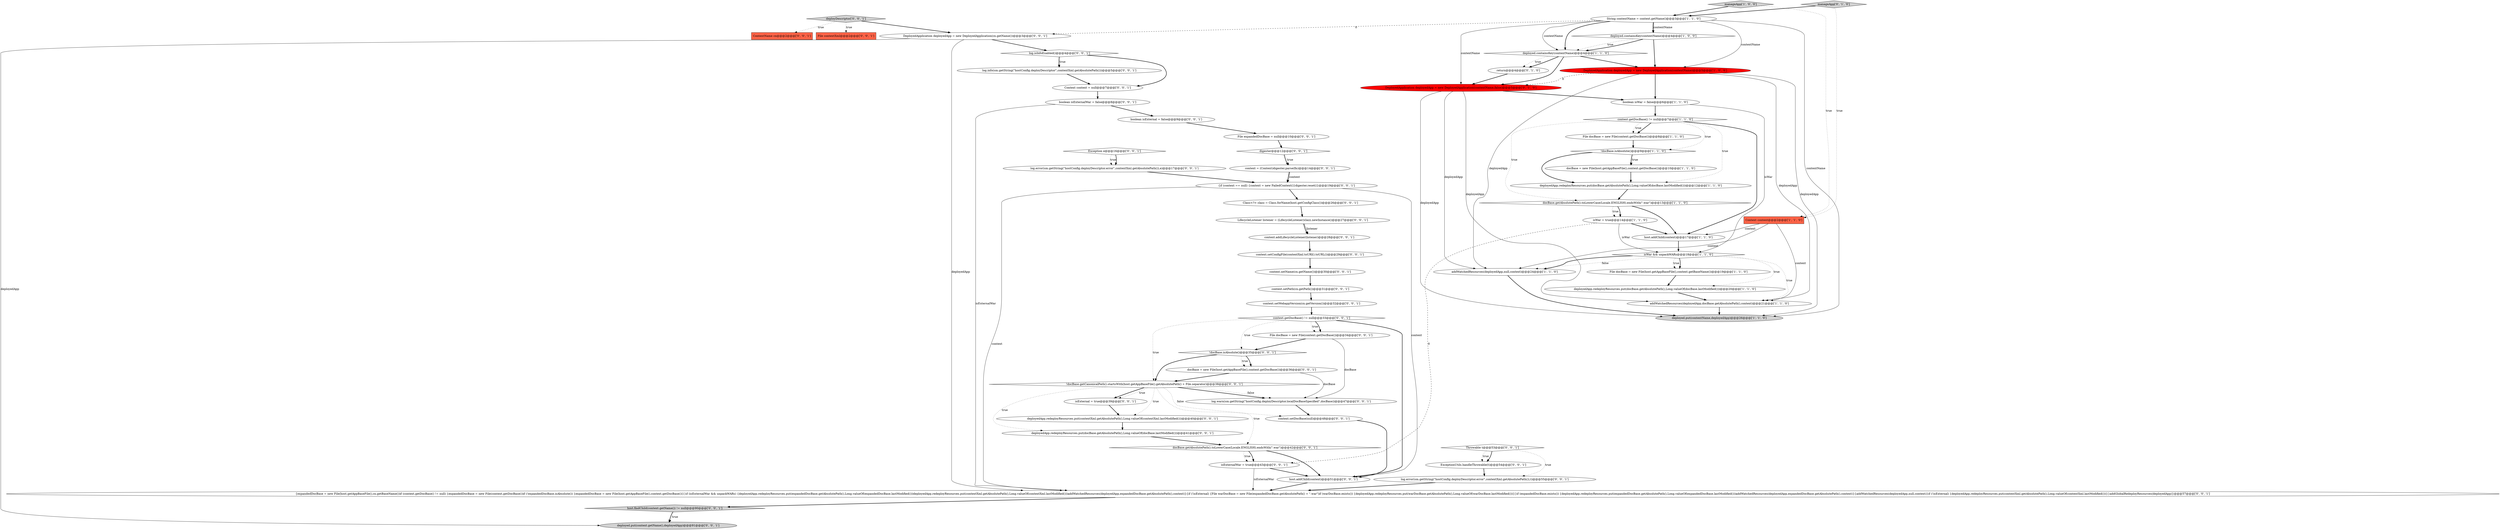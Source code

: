 digraph {
1 [style = filled, label = "host.addChild(context)@@@17@@@['1', '1', '0']", fillcolor = white, shape = ellipse image = "AAA0AAABBB1BBB"];
39 [style = filled, label = "Throwable t@@@53@@@['0', '0', '1']", fillcolor = white, shape = diamond image = "AAA0AAABBB3BBB"];
13 [style = filled, label = "String contextName = context.getName()@@@3@@@['1', '1', '0']", fillcolor = white, shape = ellipse image = "AAA0AAABBB1BBB"];
11 [style = filled, label = "addWatchedResources(deployedApp,null,context)@@@24@@@['1', '1', '0']", fillcolor = white, shape = ellipse image = "AAA0AAABBB1BBB"];
43 [style = filled, label = "boolean isExternal = false@@@9@@@['0', '0', '1']", fillcolor = white, shape = ellipse image = "AAA0AAABBB3BBB"];
64 [style = filled, label = "File contextXml@@@2@@@['0', '0', '1']", fillcolor = tomato, shape = box image = "AAA0AAABBB3BBB"];
61 [style = filled, label = "digester@@@12@@@['0', '0', '1']", fillcolor = white, shape = diamond image = "AAA0AAABBB3BBB"];
41 [style = filled, label = "Exception e@@@16@@@['0', '0', '1']", fillcolor = white, shape = diamond image = "AAA0AAABBB3BBB"];
35 [style = filled, label = "{expandedDocBase = new File(host.getAppBaseFile(),cn.getBaseName())if (context.getDocBase() != null) {expandedDocBase = new File(context.getDocBase())if (!expandedDocBase.isAbsolute()) {expandedDocBase = new File(host.getAppBaseFile(),context.getDocBase())}}if (isExternalWar && unpackWARs) {deployedApp.redeployResources.put(expandedDocBase.getAbsolutePath(),Long.valueOf(expandedDocBase.lastModified()))deployedApp.redeployResources.put(contextXml.getAbsolutePath(),Long.valueOf(contextXml.lastModified()))addWatchedResources(deployedApp,expandedDocBase.getAbsolutePath(),context)}{if (!isExternal) {File warDocBase = new File(expandedDocBase.getAbsolutePath() + \".war\")if (warDocBase.exists()) {deployedApp.redeployResources.put(warDocBase.getAbsolutePath(),Long.valueOf(warDocBase.lastModified()))}}if (expandedDocBase.exists()) {deployedApp.redeployResources.put(expandedDocBase.getAbsolutePath(),Long.valueOf(expandedDocBase.lastModified()))addWatchedResources(deployedApp,expandedDocBase.getAbsolutePath(),context)}{addWatchedResources(deployedApp,null,context)}if (!isExternal) {deployedApp.redeployResources.put(contextXml.getAbsolutePath(),Long.valueOf(contextXml.lastModified()))}}addGlobalRedeployResources(deployedApp)}@@@57@@@['0', '0', '1']", fillcolor = white, shape = ellipse image = "AAA0AAABBB3BBB"];
57 [style = filled, label = "ExceptionUtils.handleThrowable(t)@@@54@@@['0', '0', '1']", fillcolor = white, shape = ellipse image = "AAA0AAABBB3BBB"];
59 [style = filled, label = "context.setWebappVersion(cn.getVersion())@@@32@@@['0', '0', '1']", fillcolor = white, shape = ellipse image = "AAA0AAABBB3BBB"];
3 [style = filled, label = "deployed.put(contextName,deployedApp)@@@26@@@['1', '1', '0']", fillcolor = lightgray, shape = ellipse image = "AAA0AAABBB1BBB"];
2 [style = filled, label = "File docBase = new File(host.getAppBaseFile(),context.getBaseName())@@@19@@@['1', '1', '0']", fillcolor = white, shape = ellipse image = "AAA0AAABBB1BBB"];
62 [style = filled, label = "log.error(sm.getString(\"hostConfig.deployDescriptor.error\",contextXml.getAbsolutePath()),e)@@@17@@@['0', '0', '1']", fillcolor = white, shape = ellipse image = "AAA0AAABBB3BBB"];
23 [style = filled, label = "manageApp['0', '1', '0']", fillcolor = lightgray, shape = diamond image = "AAA0AAABBB2BBB"];
45 [style = filled, label = "File expandedDocBase = null@@@10@@@['0', '0', '1']", fillcolor = white, shape = ellipse image = "AAA0AAABBB3BBB"];
16 [style = filled, label = "File docBase = new File(context.getDocBase())@@@8@@@['1', '1', '0']", fillcolor = white, shape = ellipse image = "AAA0AAABBB1BBB"];
48 [style = filled, label = "deployed.put(context.getName(),deployedApp)@@@91@@@['0', '0', '1']", fillcolor = lightgray, shape = ellipse image = "AAA0AAABBB3BBB"];
26 [style = filled, label = "docBase = new File(host.getAppBaseFile(),context.getDocBase())@@@36@@@['0', '0', '1']", fillcolor = white, shape = ellipse image = "AAA0AAABBB3BBB"];
33 [style = filled, label = "context.setDocBase(null)@@@48@@@['0', '0', '1']", fillcolor = white, shape = ellipse image = "AAA0AAABBB3BBB"];
47 [style = filled, label = "log.warn(sm.getString(\"hostConfig.deployDescriptor.localDocBaseSpecified\",docBase))@@@47@@@['0', '0', '1']", fillcolor = white, shape = ellipse image = "AAA0AAABBB3BBB"];
58 [style = filled, label = "docBase.getAbsolutePath().toLowerCase(Locale.ENGLISH).endsWith(\".war\")@@@42@@@['0', '0', '1']", fillcolor = white, shape = diamond image = "AAA0AAABBB3BBB"];
7 [style = filled, label = "deployedApp.redeployResources.put(docBase.getAbsolutePath(),Long.valueOf(docBase.lastModified()))@@@20@@@['1', '1', '0']", fillcolor = white, shape = ellipse image = "AAA0AAABBB1BBB"];
32 [style = filled, label = "context.addLifecycleListener(listener)@@@28@@@['0', '0', '1']", fillcolor = white, shape = ellipse image = "AAA0AAABBB3BBB"];
42 [style = filled, label = "deployedApp.redeployResources.put(docBase.getAbsolutePath(),Long.valueOf(docBase.lastModified()))@@@41@@@['0', '0', '1']", fillcolor = white, shape = ellipse image = "AAA0AAABBB3BBB"];
19 [style = filled, label = "deployed.containsKey(contextName)@@@4@@@['1', '1', '0']", fillcolor = white, shape = diamond image = "AAA0AAABBB1BBB"];
29 [style = filled, label = "File docBase = new File(context.getDocBase())@@@34@@@['0', '0', '1']", fillcolor = white, shape = ellipse image = "AAA0AAABBB3BBB"];
15 [style = filled, label = "Context context@@@2@@@['1', '1', '0']", fillcolor = tomato, shape = box image = "AAA0AAABBB1BBB"];
40 [style = filled, label = "deployedApp.redeployResources.put(contextXml.getAbsolutePath(),Long.valueOf(contextXml.lastModified()))@@@40@@@['0', '0', '1']", fillcolor = white, shape = ellipse image = "AAA0AAABBB3BBB"];
20 [style = filled, label = "context.getDocBase() != null@@@7@@@['1', '1', '0']", fillcolor = white, shape = diamond image = "AAA0AAABBB1BBB"];
50 [style = filled, label = "LifecycleListener listener = (LifecycleListener)clazz.newInstance()@@@27@@@['0', '0', '1']", fillcolor = white, shape = ellipse image = "AAA0AAABBB3BBB"];
34 [style = filled, label = "DeployedApplication deployedApp = new DeployedApplication(cn.getName())@@@3@@@['0', '0', '1']", fillcolor = white, shape = ellipse image = "AAA0AAABBB3BBB"];
44 [style = filled, label = "context = (Context)digester.parse(fis)@@@14@@@['0', '0', '1']", fillcolor = white, shape = ellipse image = "AAA0AAABBB3BBB"];
0 [style = filled, label = "docBase.getAbsolutePath().toLowerCase(Locale.ENGLISH).endsWith(\".war\")@@@13@@@['1', '1', '0']", fillcolor = white, shape = diamond image = "AAA0AAABBB1BBB"];
52 [style = filled, label = "host.addChild(context)@@@51@@@['0', '0', '1']", fillcolor = white, shape = ellipse image = "AAA0AAABBB3BBB"];
38 [style = filled, label = "ContextName cn@@@2@@@['0', '0', '1']", fillcolor = tomato, shape = box image = "AAA0AAABBB3BBB"];
18 [style = filled, label = "boolean isWar = false@@@6@@@['1', '1', '0']", fillcolor = white, shape = ellipse image = "AAA0AAABBB1BBB"];
36 [style = filled, label = "boolean isExternalWar = false@@@8@@@['0', '0', '1']", fillcolor = white, shape = ellipse image = "AAA0AAABBB3BBB"];
9 [style = filled, label = "addWatchedResources(deployedApp,docBase.getAbsolutePath(),context)@@@21@@@['1', '1', '0']", fillcolor = white, shape = ellipse image = "AAA0AAABBB1BBB"];
12 [style = filled, label = "isWar && unpackWARs@@@18@@@['1', '1', '0']", fillcolor = white, shape = diamond image = "AAA0AAABBB1BBB"];
24 [style = filled, label = "context.getDocBase() != null@@@33@@@['0', '0', '1']", fillcolor = white, shape = diamond image = "AAA0AAABBB3BBB"];
21 [style = filled, label = "DeployedApplication deployedApp = new DeployedApplication(contextName,false)@@@5@@@['0', '1', '0']", fillcolor = red, shape = ellipse image = "AAA1AAABBB2BBB"];
27 [style = filled, label = "context.setConfigFile(contextXml.toURI().toURL())@@@29@@@['0', '0', '1']", fillcolor = white, shape = ellipse image = "AAA0AAABBB3BBB"];
60 [style = filled, label = "deployDescriptor['0', '0', '1']", fillcolor = lightgray, shape = diamond image = "AAA0AAABBB3BBB"];
5 [style = filled, label = "deployed.containsKey(contextName)@@@4@@@['1', '0', '0']", fillcolor = white, shape = diamond image = "AAA0AAABBB1BBB"];
8 [style = filled, label = "manageApp['1', '0', '0']", fillcolor = lightgray, shape = diamond image = "AAA0AAABBB1BBB"];
22 [style = filled, label = "return@@@4@@@['0', '1', '0']", fillcolor = white, shape = ellipse image = "AAA0AAABBB2BBB"];
63 [style = filled, label = "Context context = null@@@7@@@['0', '0', '1']", fillcolor = white, shape = ellipse image = "AAA0AAABBB3BBB"];
51 [style = filled, label = "{if (context == null) {context = new FailedContext()}digester.reset()}@@@19@@@['0', '0', '1']", fillcolor = white, shape = ellipse image = "AAA0AAABBB3BBB"];
53 [style = filled, label = "log.error(sm.getString(\"hostConfig.deployDescriptor.error\",contextXml.getAbsolutePath()),t)@@@55@@@['0', '0', '1']", fillcolor = white, shape = ellipse image = "AAA0AAABBB3BBB"];
31 [style = filled, label = "log.isInfoEnabled()@@@4@@@['0', '0', '1']", fillcolor = white, shape = diamond image = "AAA0AAABBB3BBB"];
37 [style = filled, label = "context.setName(cn.getName())@@@30@@@['0', '0', '1']", fillcolor = white, shape = ellipse image = "AAA0AAABBB3BBB"];
6 [style = filled, label = "DeployedApplication deployedApp = new DeployedApplication(contextName)@@@5@@@['1', '0', '0']", fillcolor = red, shape = ellipse image = "AAA1AAABBB1BBB"];
49 [style = filled, label = "isExternalWar = true@@@43@@@['0', '0', '1']", fillcolor = white, shape = ellipse image = "AAA0AAABBB3BBB"];
54 [style = filled, label = "log.info(sm.getString(\"hostConfig.deployDescriptor\",contextXml.getAbsolutePath()))@@@5@@@['0', '0', '1']", fillcolor = white, shape = ellipse image = "AAA0AAABBB3BBB"];
10 [style = filled, label = "docBase = new File(host.getAppBaseFile(),context.getDocBase())@@@10@@@['1', '1', '0']", fillcolor = white, shape = ellipse image = "AAA0AAABBB1BBB"];
28 [style = filled, label = "host.findChild(context.getName()) != null@@@90@@@['0', '0', '1']", fillcolor = lightgray, shape = diamond image = "AAA0AAABBB3BBB"];
14 [style = filled, label = "isWar = true@@@14@@@['1', '1', '0']", fillcolor = white, shape = ellipse image = "AAA0AAABBB1BBB"];
30 [style = filled, label = "!docBase.getCanonicalPath().startsWith(host.getAppBaseFile().getAbsolutePath() + File.separator)@@@38@@@['0', '0', '1']", fillcolor = white, shape = diamond image = "AAA0AAABBB3BBB"];
56 [style = filled, label = "context.setPath(cn.getPath())@@@31@@@['0', '0', '1']", fillcolor = white, shape = ellipse image = "AAA0AAABBB3BBB"];
46 [style = filled, label = "isExternal = true@@@39@@@['0', '0', '1']", fillcolor = white, shape = ellipse image = "AAA0AAABBB3BBB"];
17 [style = filled, label = "!docBase.isAbsolute()@@@9@@@['1', '1', '0']", fillcolor = white, shape = diamond image = "AAA0AAABBB1BBB"];
4 [style = filled, label = "deployedApp.redeployResources.put(docBase.getAbsolutePath(),Long.valueOf(docBase.lastModified()))@@@12@@@['1', '1', '0']", fillcolor = white, shape = ellipse image = "AAA0AAABBB1BBB"];
55 [style = filled, label = "Class<?> clazz = Class.forName(host.getConfigClass())@@@26@@@['0', '0', '1']", fillcolor = white, shape = ellipse image = "AAA0AAABBB3BBB"];
25 [style = filled, label = "!docBase.isAbsolute()@@@35@@@['0', '0', '1']", fillcolor = white, shape = diamond image = "AAA0AAABBB3BBB"];
50->32 [style = bold, label=""];
34->48 [style = solid, label="deployedApp"];
24->25 [style = dotted, label="true"];
54->63 [style = bold, label=""];
25->30 [style = bold, label=""];
5->19 [style = dotted, label="true"];
20->0 [style = dotted, label="true"];
60->38 [style = dotted, label="true"];
47->33 [style = bold, label=""];
63->36 [style = bold, label=""];
21->18 [style = bold, label=""];
7->9 [style = bold, label=""];
21->9 [style = solid, label="deployedApp"];
44->51 [style = bold, label=""];
39->57 [style = bold, label=""];
12->2 [style = bold, label=""];
0->14 [style = bold, label=""];
45->61 [style = bold, label=""];
20->16 [style = bold, label=""];
23->13 [style = bold, label=""];
30->46 [style = bold, label=""];
13->21 [style = solid, label="contextName"];
30->46 [style = dotted, label="true"];
1->12 [style = bold, label=""];
23->15 [style = dotted, label="true"];
30->33 [style = dotted, label="false"];
52->35 [style = bold, label=""];
41->62 [style = dotted, label="true"];
6->11 [style = solid, label="deployedApp"];
51->35 [style = solid, label="context"];
60->64 [style = dotted, label="true"];
39->53 [style = dotted, label="true"];
13->3 [style = solid, label="contextName"];
15->11 [style = solid, label="context"];
12->11 [style = bold, label=""];
12->2 [style = dotted, label="true"];
13->19 [style = solid, label="contextName"];
13->5 [style = solid, label="contextName"];
34->31 [style = bold, label=""];
15->9 [style = solid, label="context"];
16->17 [style = bold, label=""];
19->6 [style = bold, label=""];
6->3 [style = solid, label="deployedApp"];
43->45 [style = bold, label=""];
4->0 [style = bold, label=""];
53->35 [style = bold, label=""];
35->28 [style = bold, label=""];
18->20 [style = bold, label=""];
50->32 [style = solid, label="listener"];
5->6 [style = bold, label=""];
29->47 [style = solid, label="docBase"];
25->26 [style = bold, label=""];
18->12 [style = solid, label="isWar"];
19->22 [style = dotted, label="true"];
13->5 [style = bold, label=""];
26->47 [style = solid, label="docBase"];
61->44 [style = dotted, label="true"];
0->14 [style = dotted, label="true"];
30->47 [style = bold, label=""];
46->40 [style = bold, label=""];
12->7 [style = dotted, label="true"];
19->22 [style = bold, label=""];
57->53 [style = bold, label=""];
25->26 [style = dotted, label="true"];
36->43 [style = bold, label=""];
17->10 [style = bold, label=""];
14->12 [style = solid, label="isWar"];
30->42 [style = dotted, label="true"];
33->52 [style = bold, label=""];
30->58 [style = dotted, label="true"];
31->54 [style = dotted, label="true"];
62->51 [style = bold, label=""];
20->17 [style = dotted, label="true"];
6->18 [style = bold, label=""];
44->51 [style = solid, label="context"];
8->15 [style = dotted, label="true"];
32->27 [style = bold, label=""];
24->30 [style = dotted, label="true"];
61->44 [style = bold, label=""];
20->1 [style = bold, label=""];
58->49 [style = bold, label=""];
31->63 [style = bold, label=""];
5->19 [style = bold, label=""];
51->52 [style = solid, label="context"];
27->37 [style = bold, label=""];
13->19 [style = bold, label=""];
42->58 [style = bold, label=""];
58->49 [style = dotted, label="true"];
11->3 [style = bold, label=""];
20->4 [style = dotted, label="true"];
49->35 [style = solid, label="isExternalWar"];
0->1 [style = bold, label=""];
13->6 [style = solid, label="contextName"];
9->3 [style = bold, label=""];
55->50 [style = bold, label=""];
6->9 [style = solid, label="deployedApp"];
39->57 [style = dotted, label="true"];
56->59 [style = bold, label=""];
13->34 [style = dashed, label="0"];
41->62 [style = bold, label=""];
17->4 [style = bold, label=""];
31->54 [style = bold, label=""];
8->13 [style = bold, label=""];
19->21 [style = bold, label=""];
6->21 [style = dashed, label="0"];
12->11 [style = dotted, label="false"];
34->35 [style = solid, label="deployedApp"];
30->47 [style = dotted, label="false"];
24->29 [style = dotted, label="true"];
22->21 [style = bold, label=""];
29->25 [style = bold, label=""];
24->29 [style = bold, label=""];
28->48 [style = dotted, label="true"];
21->11 [style = solid, label="deployedApp"];
30->40 [style = dotted, label="true"];
36->35 [style = solid, label="isExternalWar"];
14->1 [style = bold, label=""];
26->30 [style = bold, label=""];
17->10 [style = dotted, label="true"];
60->34 [style = bold, label=""];
49->52 [style = bold, label=""];
51->55 [style = bold, label=""];
15->1 [style = solid, label="context"];
10->4 [style = bold, label=""];
28->48 [style = bold, label=""];
59->24 [style = bold, label=""];
24->52 [style = bold, label=""];
58->52 [style = bold, label=""];
14->49 [style = dashed, label="0"];
2->7 [style = bold, label=""];
21->3 [style = solid, label="deployedApp"];
40->42 [style = bold, label=""];
20->16 [style = dotted, label="true"];
12->9 [style = dotted, label="true"];
37->56 [style = bold, label=""];
}
